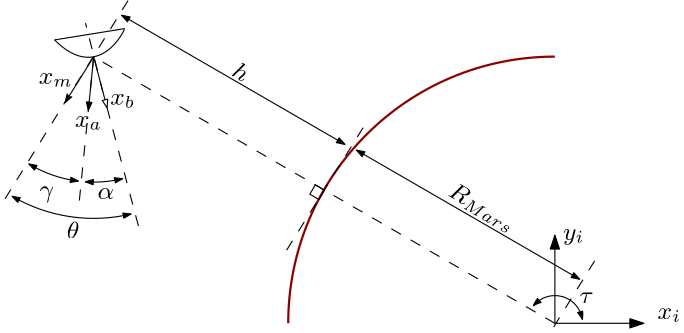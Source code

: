 <?xml version="1.0"?>
<!DOCTYPE ipe SYSTEM "ipe.dtd">
<ipe version="70107" creator="Ipe 7.1.7">
<info created="D:20150618162356" modified="D:20150618163207"/>
<ipestyle name="basic">
<symbol name="arrow/arc(spx)">
<path stroke="sym-stroke" fill="sym-stroke" pen="sym-pen">
0 0 m
-1 0.333 l
-1 -0.333 l
h
</path>
</symbol>
<symbol name="arrow/farc(spx)">
<path stroke="sym-stroke" fill="white" pen="sym-pen">
0 0 m
-1 0.333 l
-1 -0.333 l
h
</path>
</symbol>
<symbol name="arrow/ptarc(spx)">
<path stroke="sym-stroke" fill="sym-stroke" pen="sym-pen">
0 0 m
-1 0.333 l
-0.8 0 l
-1 -0.333 l
h
</path>
</symbol>
<symbol name="arrow/fptarc(spx)">
<path stroke="sym-stroke" fill="white" pen="sym-pen">
0 0 m
-1 0.333 l
-0.8 0 l
-1 -0.333 l
h
</path>
</symbol>
<symbol name="mark/circle(sx)" transformations="translations">
<path fill="sym-stroke">
0.6 0 0 0.6 0 0 e
0.4 0 0 0.4 0 0 e
</path>
</symbol>
<symbol name="mark/disk(sx)" transformations="translations">
<path fill="sym-stroke">
0.6 0 0 0.6 0 0 e
</path>
</symbol>
<symbol name="mark/fdisk(sfx)" transformations="translations">
<group>
<path fill="sym-fill">
0.5 0 0 0.5 0 0 e
</path>
<path fill="sym-stroke" fillrule="eofill">
0.6 0 0 0.6 0 0 e
0.4 0 0 0.4 0 0 e
</path>
</group>
</symbol>
<symbol name="mark/box(sx)" transformations="translations">
<path fill="sym-stroke" fillrule="eofill">
-0.6 -0.6 m
0.6 -0.6 l
0.6 0.6 l
-0.6 0.6 l
h
-0.4 -0.4 m
0.4 -0.4 l
0.4 0.4 l
-0.4 0.4 l
h
</path>
</symbol>
<symbol name="mark/square(sx)" transformations="translations">
<path fill="sym-stroke">
-0.6 -0.6 m
0.6 -0.6 l
0.6 0.6 l
-0.6 0.6 l
h
</path>
</symbol>
<symbol name="mark/fsquare(sfx)" transformations="translations">
<group>
<path fill="sym-fill">
-0.5 -0.5 m
0.5 -0.5 l
0.5 0.5 l
-0.5 0.5 l
h
</path>
<path fill="sym-stroke" fillrule="eofill">
-0.6 -0.6 m
0.6 -0.6 l
0.6 0.6 l
-0.6 0.6 l
h
-0.4 -0.4 m
0.4 -0.4 l
0.4 0.4 l
-0.4 0.4 l
h
</path>
</group>
</symbol>
<symbol name="mark/cross(sx)" transformations="translations">
<group>
<path fill="sym-stroke">
-0.43 -0.57 m
0.57 0.43 l
0.43 0.57 l
-0.57 -0.43 l
h
</path>
<path fill="sym-stroke">
-0.43 0.57 m
0.57 -0.43 l
0.43 -0.57 l
-0.57 0.43 l
h
</path>
</group>
</symbol>
<symbol name="arrow/fnormal(spx)">
<path stroke="sym-stroke" fill="white" pen="sym-pen">
0 0 m
-1 0.333 l
-1 -0.333 l
h
</path>
</symbol>
<symbol name="arrow/pointed(spx)">
<path stroke="sym-stroke" fill="sym-stroke" pen="sym-pen">
0 0 m
-1 0.333 l
-0.8 0 l
-1 -0.333 l
h
</path>
</symbol>
<symbol name="arrow/fpointed(spx)">
<path stroke="sym-stroke" fill="white" pen="sym-pen">
0 0 m
-1 0.333 l
-0.8 0 l
-1 -0.333 l
h
</path>
</symbol>
<symbol name="arrow/linear(spx)">
<path stroke="sym-stroke" pen="sym-pen">
-1 0.333 m
0 0 l
-1 -0.333 l
</path>
</symbol>
<symbol name="arrow/fdouble(spx)">
<path stroke="sym-stroke" fill="white" pen="sym-pen">
0 0 m
-1 0.333 l
-1 -0.333 l
h
-1 0 m
-2 0.333 l
-2 -0.333 l
h
</path>
</symbol>
<symbol name="arrow/double(spx)">
<path stroke="sym-stroke" fill="sym-stroke" pen="sym-pen">
0 0 m
-1 0.333 l
-1 -0.333 l
h
-1 0 m
-2 0.333 l
-2 -0.333 l
h
</path>
</symbol>
<pen name="heavier" value="0.8"/>
<pen name="fat" value="1.2"/>
<pen name="ultrafat" value="2"/>
<symbolsize name="large" value="5"/>
<symbolsize name="small" value="2"/>
<symbolsize name="tiny" value="1.1"/>
<arrowsize name="large" value="10"/>
<arrowsize name="small" value="5"/>
<arrowsize name="tiny" value="3"/>
<color name="red" value="1 0 0"/>
<color name="green" value="0 1 0"/>
<color name="blue" value="0 0 1"/>
<color name="yellow" value="1 1 0"/>
<color name="orange" value="1 0.647 0"/>
<color name="gold" value="1 0.843 0"/>
<color name="purple" value="0.627 0.125 0.941"/>
<color name="gray" value="0.745"/>
<color name="brown" value="0.647 0.165 0.165"/>
<color name="navy" value="0 0 0.502"/>
<color name="pink" value="1 0.753 0.796"/>
<color name="seagreen" value="0.18 0.545 0.341"/>
<color name="turquoise" value="0.251 0.878 0.816"/>
<color name="violet" value="0.933 0.51 0.933"/>
<color name="darkblue" value="0 0 0.545"/>
<color name="darkcyan" value="0 0.545 0.545"/>
<color name="darkgray" value="0.663"/>
<color name="darkgreen" value="0 0.392 0"/>
<color name="darkmagenta" value="0.545 0 0.545"/>
<color name="darkorange" value="1 0.549 0"/>
<color name="darkred" value="0.545 0 0"/>
<color name="lightblue" value="0.678 0.847 0.902"/>
<color name="lightcyan" value="0.878 1 1"/>
<color name="lightgray" value="0.827"/>
<color name="lightgreen" value="0.565 0.933 0.565"/>
<color name="lightyellow" value="1 1 0.878"/>
<dashstyle name="dashed" value="[4] 0"/>
<dashstyle name="dotted" value="[1 3] 0"/>
<dashstyle name="dash dotted" value="[4 2 1 2] 0"/>
<dashstyle name="dash dot dotted" value="[4 2 1 2 1 2] 0"/>
<textsize name="large" value="\large"/>
<textsize name="Large" value="\Large"/>
<textsize name="LARGE" value="\LARGE"/>
<textsize name="huge" value="\huge"/>
<textsize name="Huge" value="\Huge"/>
<textsize name="small" value="\small"/>
<textsize name="footnote" value="\footnotesize"/>
<textsize name="tiny" value="\tiny"/>
<textstyle name="center" begin="\begin{center}" end="\end{center}"/>
<textstyle name="itemize" begin="\begin{itemize}" end="\end{itemize}"/>
<textstyle name="item" begin="\begin{itemize}\item{}" end="\end{itemize}"/>
<gridsize name="4 pts" value="4"/>
<gridsize name="8 pts (~3 mm)" value="8"/>
<gridsize name="16 pts (~6 mm)" value="16"/>
<gridsize name="32 pts (~12 mm)" value="32"/>
<gridsize name="10 pts (~3.5 mm)" value="10"/>
<gridsize name="20 pts (~7 mm)" value="20"/>
<gridsize name="14 pts (~5 mm)" value="14"/>
<gridsize name="28 pts (~10 mm)" value="28"/>
<gridsize name="56 pts (~20 mm)" value="56"/>
<anglesize name="90 deg" value="90"/>
<anglesize name="60 deg" value="60"/>
<anglesize name="45 deg" value="45"/>
<anglesize name="30 deg" value="30"/>
<anglesize name="22.5 deg" value="22.5"/>
<tiling name="falling" angle="-60" step="4" width="1"/>
<tiling name="rising" angle="30" step="4" width="1"/>
</ipestyle>
<page>
<layer name="alpha"/>
<view layers="alpha" active="alpha"/>
<path layer="alpha" stroke="darkred" pen="heavier">
448 480 m
96 0 0 96 448 384 352 384 a
</path>
<path stroke="black" arrow="normal/small">
448 384 m
480 384 l
</path>
<path matrix="1 0 0 1 0 -0.269329" stroke="black" arrow="normal/small">
448 384 m
448 416 l
</path>
<path stroke="black" dash="dashed">
448 384 m
281.965 479.926 l
</path>
<path matrix="1 0 0 1 -3.34263 -5.56455" stroke="black" dash="dashed">
382.295 459.985 m
353.14 413.281 l
</path>
<path stroke="black" dash="dashed">
294.337 500.184 m
248.439 426.21 l
</path>
<path stroke="black" arrow="normal/tiny">
281.965 479.926 m
280.032 460.619 l
</path>
<path stroke="black" arrow="fnormal/tiny">
281.965 479.926 m
286.799 461.544 l
</path>
<path stroke="black" arrow="pointed/tiny">
281.965 479.926 m
271.663 463.486 l
</path>
<path stroke="black" dash="dashed">
281.965 479.926 m
276.629 426.375 l
276.629 426.375 l
</path>
<path stroke="black" dash="dashed">
286.799 461.544 m
298.622 416.972 l
</path>
<path stroke="black" arrow="arc/tiny" rarrow="arc/tiny">
276.435 435.193 m
45.0741 0 0 -45.0741 281.965 479.926 258.608 441.376 a
</path>
<path stroke="black" arrow="arc/tiny" rarrow="arc/tiny">
292.372 436.041 m
45.1022 0 0 -45.1022 281.965 479.926 278.964 434.924 a
</path>
<path matrix="0.861759 -0.507317 0.507317 0.861759 -166.672 241.29" stroke="black">
361.491 434.009 m
361.491 430.103 l
357.697 430.103 l
357.697 434.009 l
h
</path>
<text transformations="translations" pos="262.445 429.396" stroke="black" type="label" width="5.272" height="3.864" depth="1.74" valign="baseline" size="small">$\gamma$</text>
<text matrix="1 0 0 1 -2.54986 -0.637465" transformations="translations" pos="285.872 429.403" stroke="black" type="label" width="5.913" height="3.861" depth="0" valign="baseline" size="small">$\alpha$</text>
<path stroke="black" arrow="arc/tiny" rarrow="arc/tiny">
295.434 423.347 m
58.1603 0 0 -58.1603 281.965 479.926 252.595 429.726 a
</path>
<text matrix="1 0 0 1 0.471498 0.445094" transformations="translations" pos="271.763 414.12" stroke="black" type="label" width="4.57" height="6.227" depth="0" valign="baseline" size="small">$\theta$</text>
<path stroke="black" arrow="arc/tiny" rarrow="arc/tiny">
457.876 385.396 m
9.9739 0 0 9.9739 448 384 440.271 390.304 a
</path>
<text matrix="1 0 0 1 3.81253 -4.22934" transformations="translations" pos="453.027 395.382" stroke="black" type="label" width="5.084" height="3.861" depth="0" valign="baseline" size="small">$\tau$</text>
<path matrix="1 0 0 1 1.03004 -1.6176" stroke="black">
266.839 487.639 m
282.725 471.681
292.227 491.194
292.01 491.701 c
</path>
<path matrix="1 0 0 1 -0.557986 2.5324" stroke="black" dash="dashed">
285.84 464.643 m
279.582 489.529 l
</path>
<path stroke="black">
293.04 490.084 m
267.869 486.022 l
267.869 486.022 l
</path>
<text matrix="1 0 0 1 -2.26319 -0.188599" transformations="translations" pos="290.15 462.85" stroke="black" type="label" width="8.995" height="3.863" depth="1.06" valign="baseline" size="small">$x_b$</text>
<text matrix="1 0 0 1 -5.89655 0" transformations="translations" pos="281.122 454.646" stroke="black" type="label" width="9.756" height="3.867" depth="0.99" valign="baseline" size="small">$x_a$</text>
<text matrix="1 0 0 1 -3.82479 -0.318733" transformations="translations" pos="265.982 470.423" stroke="black" type="label" width="12.26" height="3.867" depth="0.99" valign="baseline" size="small">$x_m$</text>
<text transformations="translations" pos="484.982 385.434" stroke="black" type="label" width="8.385" height="3.867" depth="0.99" valign="baseline" size="small">$x_i$</text>
<text matrix="1 0 0 1 -13.3868 10.3588" transformations="translations" pos="464.264 403.601" stroke="black" type="label" width="7.7" height="3.864" depth="1.74" valign="baseline" size="small">$y_i$</text>
<path stroke="black" arrow="normal/tiny" rarrow="normal/tiny">
372.427 448.39 m
292.005 494.907 l
</path>
<path matrix="1 0 0 1 84.4985 -48.5401" stroke="black" arrow="normal/tiny" rarrow="normal/tiny">
372.427 448.39 m
292.005 494.907 l
</path>
<path stroke="black" dash="dashed">
462.313 406.488 m
446.519 380.992 l
</path>
<text matrix="0.860013 -0.510273 0.510273 0.860013 -191.115 162.982" pos="290.885 533.393" stroke="black" type="label" width="5.31" height="6.227" depth="0" valign="baseline" size="small">$h$</text>
<text matrix="0.860013 -0.510273 0.510273 0.860013 -113.217 119.682" pos="290.885 533.393" stroke="black" type="label" width="26.247" height="6.133" depth="0.99" valign="baseline" size="small">$R_{Mars}$</text>
</page>
</ipe>
